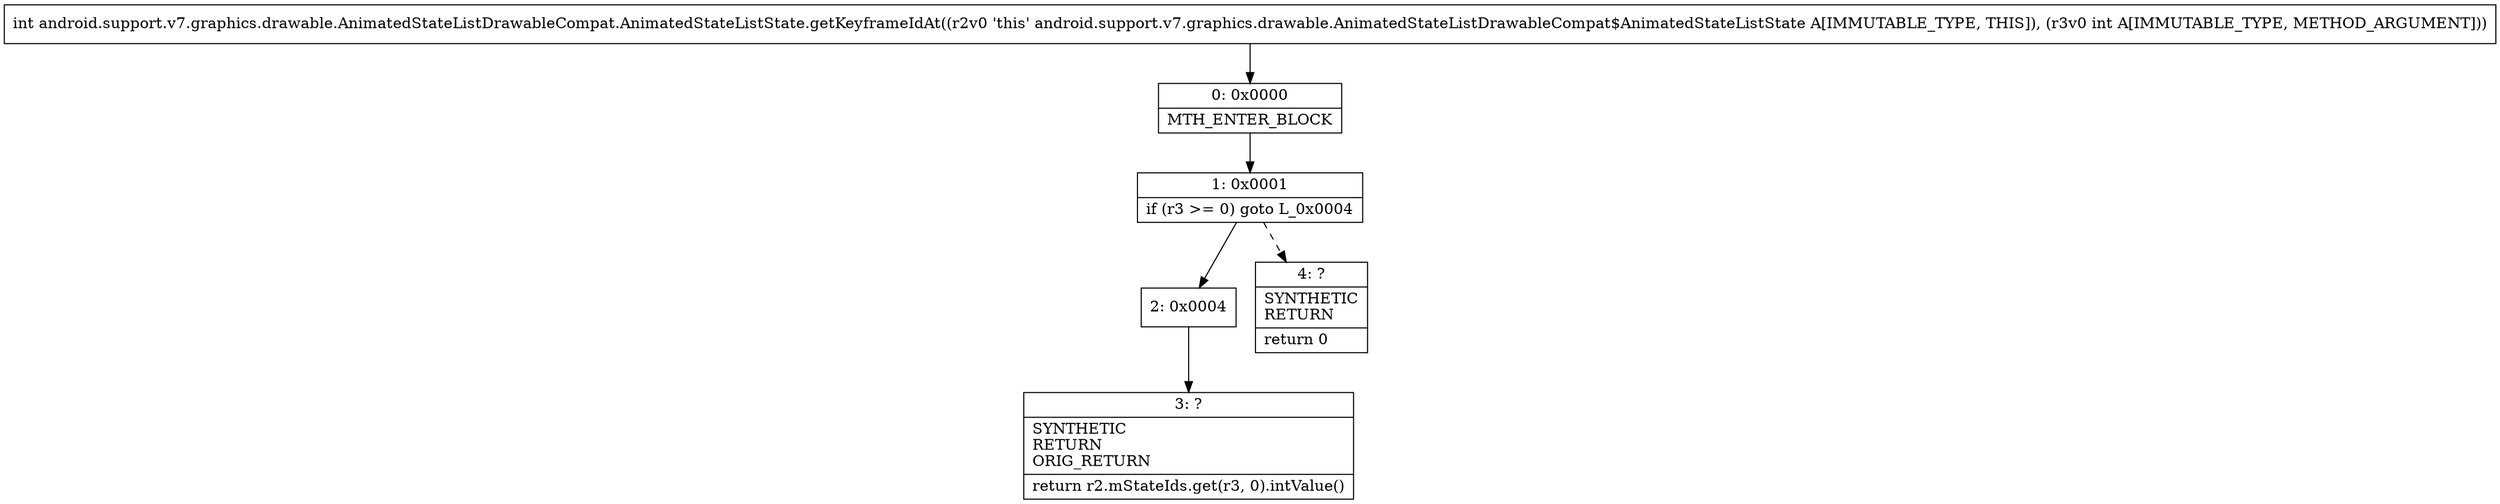 digraph "CFG forandroid.support.v7.graphics.drawable.AnimatedStateListDrawableCompat.AnimatedStateListState.getKeyframeIdAt(I)I" {
Node_0 [shape=record,label="{0\:\ 0x0000|MTH_ENTER_BLOCK\l}"];
Node_1 [shape=record,label="{1\:\ 0x0001|if (r3 \>= 0) goto L_0x0004\l}"];
Node_2 [shape=record,label="{2\:\ 0x0004}"];
Node_3 [shape=record,label="{3\:\ ?|SYNTHETIC\lRETURN\lORIG_RETURN\l|return r2.mStateIds.get(r3, 0).intValue()\l}"];
Node_4 [shape=record,label="{4\:\ ?|SYNTHETIC\lRETURN\l|return 0\l}"];
MethodNode[shape=record,label="{int android.support.v7.graphics.drawable.AnimatedStateListDrawableCompat.AnimatedStateListState.getKeyframeIdAt((r2v0 'this' android.support.v7.graphics.drawable.AnimatedStateListDrawableCompat$AnimatedStateListState A[IMMUTABLE_TYPE, THIS]), (r3v0 int A[IMMUTABLE_TYPE, METHOD_ARGUMENT])) }"];
MethodNode -> Node_0;
Node_0 -> Node_1;
Node_1 -> Node_2;
Node_1 -> Node_4[style=dashed];
Node_2 -> Node_3;
}

